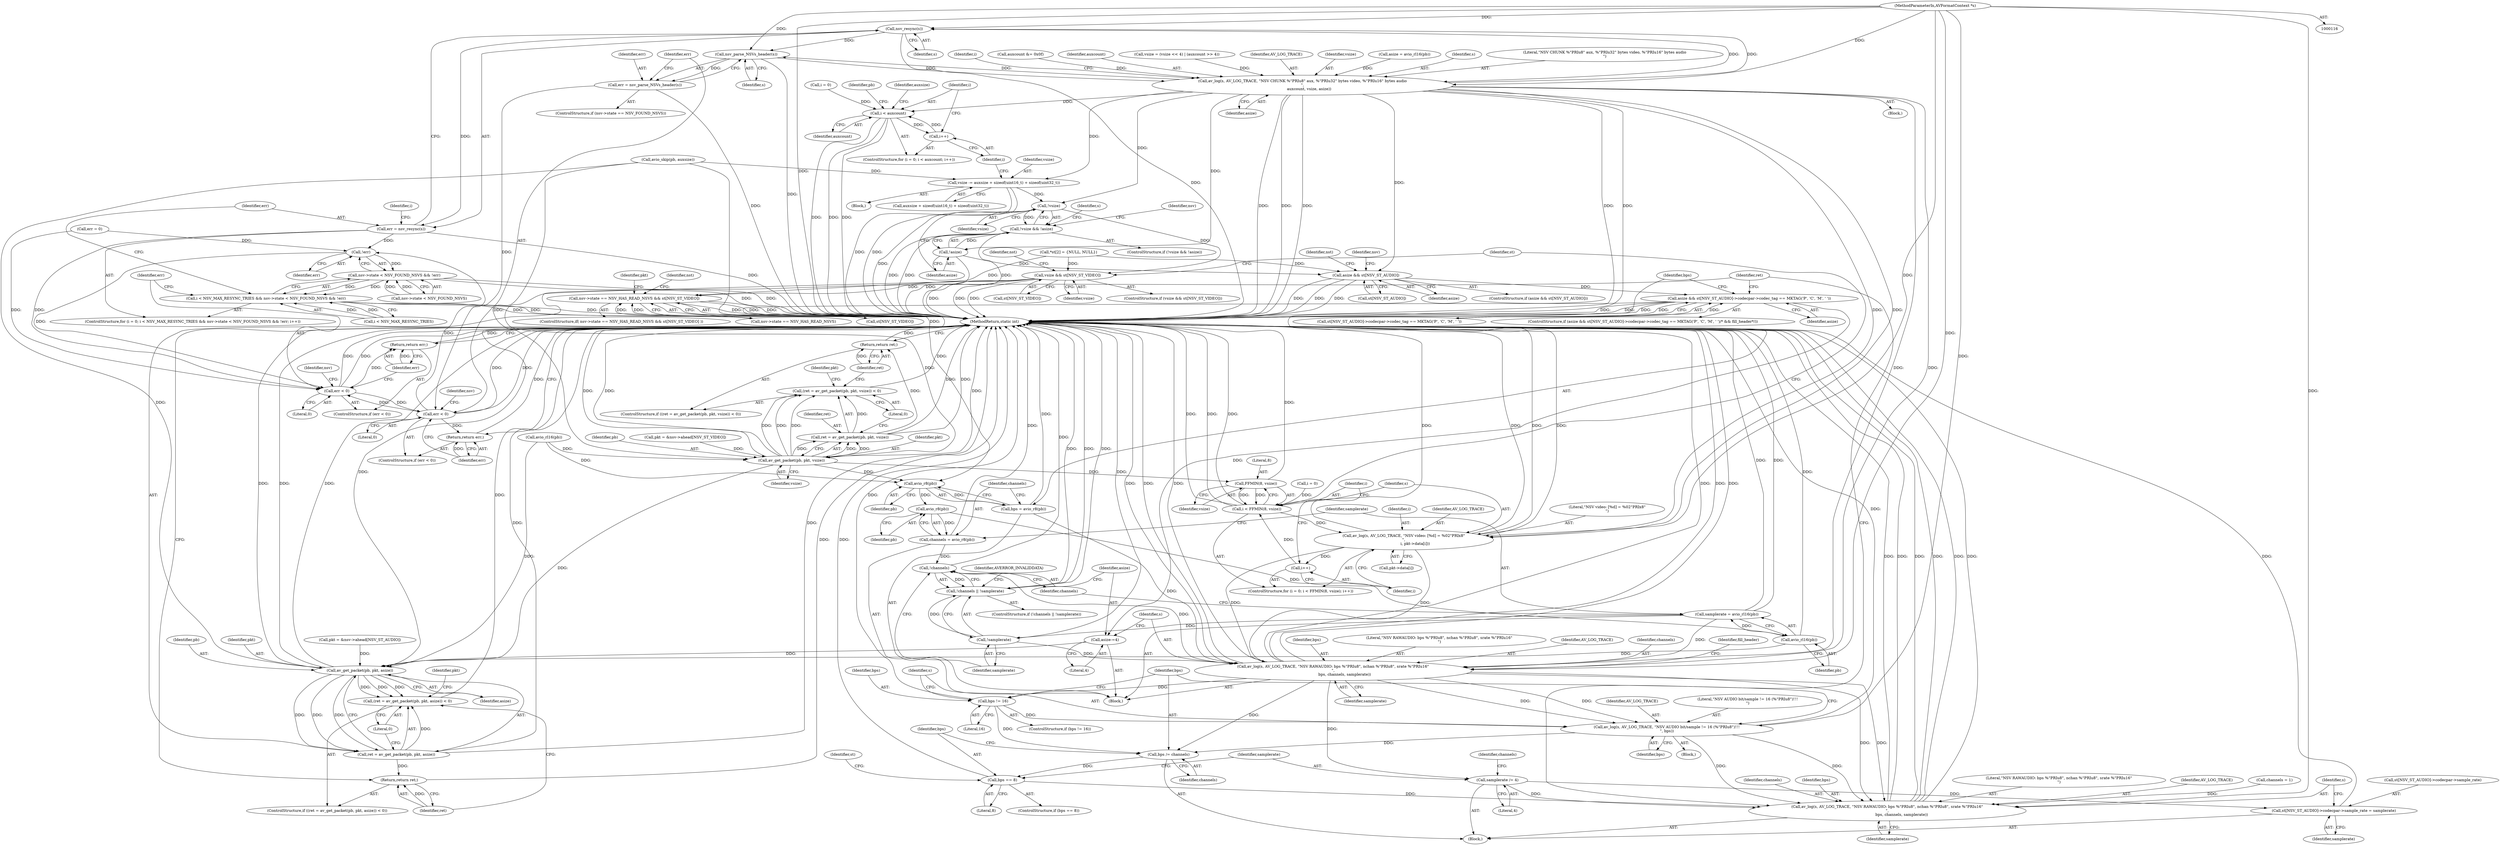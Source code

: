 digraph "0_libav_fe6eea99efac66839052af547426518efd970b24@pointer" {
"1000117" [label="(MethodParameterIn,AVFormatContext *s)"];
"1000193" [label="(Call,nsv_resync(s))"];
"1000191" [label="(Call,err = nsv_resync(s))"];
"1000187" [label="(Call,!err)"];
"1000181" [label="(Call,nsv->state < NSV_FOUND_NSVS && !err)"];
"1000177" [label="(Call,i < NSV_MAX_RESYNC_TRIES && nsv->state < NSV_FOUND_NSVS && !err)"];
"1000196" [label="(Call,err < 0)"];
"1000199" [label="(Return,return err;)"];
"1000212" [label="(Call,err < 0)"];
"1000215" [label="(Return,return err;)"];
"1000209" [label="(Call,nsv_parse_NSVs_header(s))"];
"1000207" [label="(Call,err = nsv_parse_NSVs_header(s))"];
"1000256" [label="(Call,av_log(s, AV_LOG_TRACE, \"NSV CHUNK %\"PRIu8\" aux, %\"PRIu32\" bytes video, %\"PRIu16\" bytes audio\n\",\n           auxcount, vsize, asize))"];
"1000267" [label="(Call,i < auxcount)"];
"1000270" [label="(Call,i++)"];
"1000285" [label="(Call,vsize -= auxsize + sizeof(uint16_t) + sizeof(uint32_t))"];
"1000303" [label="(Call,!vsize)"];
"1000302" [label="(Call,!vsize && !asize)"];
"1000357" [label="(Call,vsize && st[NSV_ST_VIDEO])"];
"1000382" [label="(Call,av_get_packet(pb, pkt, vsize))"];
"1000379" [label="(Call,(ret = av_get_packet(pb, pkt, vsize)) < 0)"];
"1000380" [label="(Call,ret = av_get_packet(pb, pkt, vsize))"];
"1000387" [label="(Return,return ret;)"];
"1000423" [label="(Call,FFMIN(8, vsize))"];
"1000421" [label="(Call,i < FFMIN(8, vsize))"];
"1000428" [label="(Call,av_log(s, AV_LOG_TRACE, \"NSV video: [%d] = %02\"PRIx8\"\n\",\n                   i, pkt->data[i]))"];
"1000426" [label="(Call,i++)"];
"1000517" [label="(Call,av_log(s, AV_LOG_TRACE, \"NSV RAWAUDIO: bps %\"PRIu8\", nchan %\"PRIu8\", srate %\"PRIu16\"\n\",\n                   bps, channels, samplerate))"];
"1000535" [label="(Call,bps != 16)"];
"1000539" [label="(Call,av_log(s, AV_LOG_TRACE, \"NSV AUDIO bit/sample != 16 (%\"PRIu8\")!!!\n\", bps))"];
"1000544" [label="(Call,bps /= channels)"];
"1000548" [label="(Call,bps == 8)"];
"1000584" [label="(Call,av_log(s, AV_LOG_TRACE, \"NSV RAWAUDIO: bps %\"PRIu8\", nchan %\"PRIu8\", srate %\"PRIu16\"\n\",\n                        bps, channels, samplerate))"];
"1000560" [label="(Call,samplerate /= 4)"];
"1000575" [label="(Call,st[NSV_ST_AUDIO]->codecpar->sample_rate = samplerate)"];
"1000496" [label="(Call,avio_r8(pb))"];
"1000494" [label="(Call,bps = avio_r8(pb))"];
"1000500" [label="(Call,avio_r8(pb))"];
"1000498" [label="(Call,channels = avio_r8(pb))"];
"1000508" [label="(Call,!channels)"];
"1000507" [label="(Call,!channels || !samplerate)"];
"1000504" [label="(Call,avio_rl16(pb))"];
"1000502" [label="(Call,samplerate = avio_rl16(pb))"];
"1000510" [label="(Call,!samplerate)"];
"1000595" [label="(Call,av_get_packet(pb, pkt, asize))"];
"1000592" [label="(Call,(ret = av_get_packet(pb, pkt, asize)) < 0)"];
"1000593" [label="(Call,ret = av_get_packet(pb, pkt, asize))"];
"1000600" [label="(Return,return ret;)"];
"1000624" [label="(Call,nsv->state == NSV_HAS_READ_NSVS && st[NSV_ST_VIDEO])"];
"1000305" [label="(Call,!asize)"];
"1000453" [label="(Call,asize && st[NSV_ST_AUDIO])"];
"1000475" [label="(Call,asize && st[NSV_ST_AUDIO]->codecpar->codec_tag == MKTAG('P', 'C', 'M', ' '))"];
"1000514" [label="(Call,asize-=4)"];
"1000212" [label="(Call,err < 0)"];
"1000584" [label="(Call,av_log(s, AV_LOG_TRACE, \"NSV RAWAUDIO: bps %\"PRIu8\", nchan %\"PRIu8\", srate %\"PRIu16\"\n\",\n                        bps, channels, samplerate))"];
"1000426" [label="(Call,i++)"];
"1000209" [label="(Call,nsv_parse_NSVs_header(s))"];
"1000453" [label="(Call,asize && st[NSV_ST_AUDIO])"];
"1000636" [label="(Identifier,pkt)"];
"1000265" [label="(Identifier,i)"];
"1000317" [label="(Identifier,s)"];
"1000384" [label="(Identifier,pkt)"];
"1000310" [label="(Identifier,nsv)"];
"1000208" [label="(Identifier,err)"];
"1000427" [label="(Identifier,i)"];
"1000521" [label="(Identifier,bps)"];
"1000139" [label="(Call,err = 0)"];
"1000494" [label="(Call,bps = avio_r8(pb))"];
"1000253" [label="(Call,auxcount &= 0x0f)"];
"1000601" [label="(Identifier,ret)"];
"1000587" [label="(Literal,\"NSV RAWAUDIO: bps %\"PRIu8\", nchan %\"PRIu8\", srate %\"PRIu16\"\n\")"];
"1000191" [label="(Call,err = nsv_resync(s))"];
"1000357" [label="(Call,vsize && st[NSV_ST_VIDEO])"];
"1000490" [label="(Block,)"];
"1000381" [label="(Identifier,ret)"];
"1000260" [label="(Identifier,auxcount)"];
"1000562" [label="(Literal,4)"];
"1000586" [label="(Identifier,AV_LOG_TRACE)"];
"1000475" [label="(Call,asize && st[NSV_ST_AUDIO]->codecpar->codec_tag == MKTAG('P', 'C', 'M', ' '))"];
"1000133" [label="(Call,*st[2] = {NULL, NULL})"];
"1000244" [label="(Call,vsize = (vsize << 4) | (auxcount >> 4))"];
"1000269" [label="(Identifier,auxcount)"];
"1000197" [label="(Identifier,err)"];
"1000358" [label="(Identifier,vsize)"];
"1000550" [label="(Literal,8)"];
"1000547" [label="(ControlStructure,if (bps == 8))"];
"1000190" [label="(Identifier,i)"];
"1000585" [label="(Identifier,s)"];
"1000275" [label="(Identifier,auxsize)"];
"1000195" [label="(ControlStructure,if (err < 0))"];
"1000258" [label="(Identifier,AV_LOG_TRACE)"];
"1000545" [label="(Identifier,bps)"];
"1000356" [label="(ControlStructure,if (vsize && st[NSV_ST_VIDEO]))"];
"1000201" [label="(ControlStructure,if (nsv->state == NSV_FOUND_NSVS))"];
"1000460" [label="(Identifier,nst)"];
"1000210" [label="(Identifier,s)"];
"1000576" [label="(Call,st[NSV_ST_AUDIO]->codecpar->sample_rate)"];
"1000440" [label="(Identifier,st)"];
"1000564" [label="(Identifier,channels)"];
"1000204" [label="(Identifier,nsv)"];
"1000178" [label="(Call,i < NSV_MAX_RESYNC_TRIES)"];
"1000271" [label="(Identifier,i)"];
"1000598" [label="(Identifier,asize)"];
"1000272" [label="(Block,)"];
"1000546" [label="(Identifier,channels)"];
"1000302" [label="(Call,!vsize && !asize)"];
"1000213" [label="(Identifier,err)"];
"1000117" [label="(MethodParameterIn,AVFormatContext *s)"];
"1000196" [label="(Call,err < 0)"];
"1000386" [label="(Literal,0)"];
"1000496" [label="(Call,avio_r8(pb))"];
"1000193" [label="(Call,nsv_resync(s))"];
"1000385" [label="(Identifier,vsize)"];
"1000510" [label="(Call,!samplerate)"];
"1000563" [label="(Call,channels = 1)"];
"1000501" [label="(Identifier,pb)"];
"1000187" [label="(Call,!err)"];
"1000513" [label="(Identifier,AVERROR_INVALIDDATA)"];
"1000543" [label="(Identifier,bps)"];
"1000261" [label="(Identifier,vsize)"];
"1000421" [label="(Call,i < FFMIN(8, vsize))"];
"1000455" [label="(Call,st[NSV_ST_AUDIO])"];
"1000287" [label="(Call,auxsize + sizeof(uint16_t) + sizeof(uint32_t))"];
"1000515" [label="(Identifier,asize)"];
"1000623" [label="(ControlStructure,if( nsv->state == NSV_HAS_READ_NSVS && st[NSV_ST_VIDEO] ))"];
"1000593" [label="(Call,ret = av_get_packet(pb, pkt, asize))"];
"1000296" [label="(Identifier,pb)"];
"1000215" [label="(Return,return err;)"];
"1000520" [label="(Literal,\"NSV RAWAUDIO: bps %\"PRIu8\", nchan %\"PRIu8\", srate %\"PRIu16\"\n\")"];
"1000270" [label="(Call,i++)"];
"1000181" [label="(Call,nsv->state < NSV_FOUND_NSVS && !err)"];
"1000597" [label="(Identifier,pkt)"];
"1000214" [label="(Literal,0)"];
"1000544" [label="(Call,bps /= channels)"];
"1000199" [label="(Return,return err;)"];
"1000242" [label="(Call,avio_rl16(pb))"];
"1000424" [label="(Literal,8)"];
"1000391" [label="(Identifier,pkt)"];
"1000548" [label="(Call,bps == 8)"];
"1000429" [label="(Identifier,s)"];
"1000177" [label="(Call,i < NSV_MAX_RESYNC_TRIES && nsv->state < NSV_FOUND_NSVS && !err)"];
"1000418" [label="(Call,i = 0)"];
"1000561" [label="(Identifier,samplerate)"];
"1000499" [label="(Identifier,channels)"];
"1000306" [label="(Identifier,asize)"];
"1000624" [label="(Call,nsv->state == NSV_HAS_READ_NSVS && st[NSV_ST_VIDEO])"];
"1000428" [label="(Call,av_log(s, AV_LOG_TRACE, \"NSV video: [%d] = %02\"PRIx8\"\n\",\n                   i, pkt->data[i]))"];
"1000534" [label="(ControlStructure,if (bps != 16))"];
"1000519" [label="(Identifier,AV_LOG_TRACE)"];
"1000595" [label="(Call,av_get_packet(pb, pkt, asize))"];
"1000417" [label="(ControlStructure,for (i = 0; i < FFMIN(8, vsize); i++))"];
"1000194" [label="(Identifier,s)"];
"1000387" [label="(Return,return ret;)"];
"1000431" [label="(Literal,\"NSV video: [%d] = %02\"PRIx8\"\n\")"];
"1000380" [label="(Call,ret = av_get_packet(pb, pkt, vsize))"];
"1000425" [label="(Identifier,vsize)"];
"1000516" [label="(Literal,4)"];
"1000119" [label="(Block,)"];
"1000591" [label="(ControlStructure,if ((ret = av_get_packet(pb, pkt, asize)) < 0))"];
"1000508" [label="(Call,!channels)"];
"1000502" [label="(Call,samplerate = avio_rl16(pb))"];
"1000575" [label="(Call,st[NSV_ST_AUDIO]->codecpar->sample_rate = samplerate)"];
"1000267" [label="(Call,i < auxcount)"];
"1000679" [label="(Identifier,nst)"];
"1000200" [label="(Identifier,err)"];
"1000211" [label="(ControlStructure,if (err < 0))"];
"1000688" [label="(MethodReturn,static int)"];
"1000560" [label="(Call,samplerate /= 4)"];
"1000540" [label="(Identifier,s)"];
"1000379" [label="(Call,(ret = av_get_packet(pb, pkt, vsize)) < 0)"];
"1000583" [label="(Identifier,samplerate)"];
"1000514" [label="(Call,asize-=4)"];
"1000541" [label="(Identifier,AV_LOG_TRACE)"];
"1000422" [label="(Identifier,i)"];
"1000683" [label="(Identifier,nsv)"];
"1000625" [label="(Call,nsv->state == NSV_HAS_READ_NSVS)"];
"1000511" [label="(Identifier,samplerate)"];
"1000498" [label="(Call,channels = avio_r8(pb))"];
"1000522" [label="(Identifier,channels)"];
"1000192" [label="(Identifier,err)"];
"1000240" [label="(Call,asize = avio_rl16(pb))"];
"1000216" [label="(Identifier,err)"];
"1000268" [label="(Identifier,i)"];
"1000383" [label="(Identifier,pb)"];
"1000500" [label="(Call,avio_r8(pb))"];
"1000388" [label="(Identifier,ret)"];
"1000257" [label="(Identifier,s)"];
"1000304" [label="(Identifier,vsize)"];
"1000526" [label="(Block,)"];
"1000198" [label="(Literal,0)"];
"1000259" [label="(Literal,\"NSV CHUNK %\"PRIu8\" aux, %\"PRIu32\" bytes video, %\"PRIu16\" bytes audio\n\")"];
"1000630" [label="(Call,st[NSV_ST_VIDEO])"];
"1000173" [label="(ControlStructure,for (i = 0; i < NSV_MAX_RESYNC_TRIES && nsv->state < NSV_FOUND_NSVS && !err; i++))"];
"1000538" [label="(Block,)"];
"1000474" [label="(ControlStructure,if (asize && st[NSV_ST_AUDIO]->codecpar->codec_tag == MKTAG('P', 'C', 'M', ' ')/* && fill_header*/))"];
"1000301" [label="(ControlStructure,if (!vsize && !asize))"];
"1000466" [label="(Call,pkt = &nsv->ahead[NSV_ST_AUDIO])"];
"1000599" [label="(Literal,0)"];
"1000378" [label="(ControlStructure,if ((ret = av_get_packet(pb, pkt, vsize)) < 0))"];
"1000263" [label="(ControlStructure,for (i = 0; i < auxcount; i++))"];
"1000433" [label="(Call,pkt->data[i])"];
"1000221" [label="(Identifier,nsv)"];
"1000382" [label="(Call,av_get_packet(pb, pkt, vsize))"];
"1000549" [label="(Identifier,bps)"];
"1000262" [label="(Identifier,asize)"];
"1000285" [label="(Call,vsize -= auxsize + sizeof(uint16_t) + sizeof(uint32_t))"];
"1000506" [label="(ControlStructure,if (!channels || !samplerate))"];
"1000594" [label="(Identifier,ret)"];
"1000523" [label="(Identifier,samplerate)"];
"1000542" [label="(Literal,\"NSV AUDIO bit/sample != 16 (%\"PRIu8\")!!!\n\")"];
"1000505" [label="(Identifier,pb)"];
"1000188" [label="(Identifier,err)"];
"1000256" [label="(Call,av_log(s, AV_LOG_TRACE, \"NSV CHUNK %\"PRIu8\" aux, %\"PRIu32\" bytes video, %\"PRIu16\" bytes audio\n\",\n           auxcount, vsize, asize))"];
"1000303" [label="(Call,!vsize)"];
"1000600" [label="(Return,return ret;)"];
"1000370" [label="(Call,pkt = &nsv->ahead[NSV_ST_VIDEO])"];
"1000517" [label="(Call,av_log(s, AV_LOG_TRACE, \"NSV RAWAUDIO: bps %\"PRIu8\", nchan %\"PRIu8\", srate %\"PRIu16\"\n\",\n                   bps, channels, samplerate))"];
"1000535" [label="(Call,bps != 16)"];
"1000590" [label="(Identifier,samplerate)"];
"1000476" [label="(Identifier,asize)"];
"1000477" [label="(Call,st[NSV_ST_AUDIO]->codecpar->codec_tag == MKTAG('P', 'C', 'M', ' '))"];
"1000282" [label="(Call,avio_skip(pb, auxsize))"];
"1000182" [label="(Call,nsv->state < NSV_FOUND_NSVS)"];
"1000495" [label="(Identifier,bps)"];
"1000286" [label="(Identifier,vsize)"];
"1000537" [label="(Literal,16)"];
"1000423" [label="(Call,FFMIN(8, vsize))"];
"1000518" [label="(Identifier,s)"];
"1000454" [label="(Identifier,asize)"];
"1000536" [label="(Identifier,bps)"];
"1000596" [label="(Identifier,pb)"];
"1000589" [label="(Identifier,channels)"];
"1000509" [label="(Identifier,channels)"];
"1000497" [label="(Identifier,pb)"];
"1000264" [label="(Call,i = 0)"];
"1000432" [label="(Identifier,i)"];
"1000588" [label="(Identifier,bps)"];
"1000207" [label="(Call,err = nsv_parse_NSVs_header(s))"];
"1000452" [label="(ControlStructure,if (asize && st[NSV_ST_AUDIO]))"];
"1000364" [label="(Identifier,nst)"];
"1000507" [label="(Call,!channels || !samplerate)"];
"1000525" [label="(Identifier,fill_header)"];
"1000359" [label="(Call,st[NSV_ST_VIDEO])"];
"1000592" [label="(Call,(ret = av_get_packet(pb, pkt, asize)) < 0)"];
"1000604" [label="(Identifier,pkt)"];
"1000555" [label="(Identifier,st)"];
"1000305" [label="(Call,!asize)"];
"1000430" [label="(Identifier,AV_LOG_TRACE)"];
"1000503" [label="(Identifier,samplerate)"];
"1000539" [label="(Call,av_log(s, AV_LOG_TRACE, \"NSV AUDIO bit/sample != 16 (%\"PRIu8\")!!!\n\", bps))"];
"1000504" [label="(Call,avio_rl16(pb))"];
"1000117" -> "1000116"  [label="AST: "];
"1000117" -> "1000688"  [label="DDG: "];
"1000117" -> "1000193"  [label="DDG: "];
"1000117" -> "1000209"  [label="DDG: "];
"1000117" -> "1000256"  [label="DDG: "];
"1000117" -> "1000428"  [label="DDG: "];
"1000117" -> "1000517"  [label="DDG: "];
"1000117" -> "1000539"  [label="DDG: "];
"1000117" -> "1000584"  [label="DDG: "];
"1000193" -> "1000191"  [label="AST: "];
"1000193" -> "1000194"  [label="CFG: "];
"1000194" -> "1000193"  [label="AST: "];
"1000191" -> "1000193"  [label="CFG: "];
"1000193" -> "1000688"  [label="DDG: "];
"1000193" -> "1000191"  [label="DDG: "];
"1000256" -> "1000193"  [label="DDG: "];
"1000193" -> "1000209"  [label="DDG: "];
"1000193" -> "1000256"  [label="DDG: "];
"1000191" -> "1000173"  [label="AST: "];
"1000192" -> "1000191"  [label="AST: "];
"1000190" -> "1000191"  [label="CFG: "];
"1000191" -> "1000688"  [label="DDG: "];
"1000191" -> "1000187"  [label="DDG: "];
"1000191" -> "1000196"  [label="DDG: "];
"1000187" -> "1000181"  [label="AST: "];
"1000187" -> "1000188"  [label="CFG: "];
"1000188" -> "1000187"  [label="AST: "];
"1000181" -> "1000187"  [label="CFG: "];
"1000187" -> "1000181"  [label="DDG: "];
"1000139" -> "1000187"  [label="DDG: "];
"1000212" -> "1000187"  [label="DDG: "];
"1000187" -> "1000196"  [label="DDG: "];
"1000181" -> "1000177"  [label="AST: "];
"1000181" -> "1000182"  [label="CFG: "];
"1000182" -> "1000181"  [label="AST: "];
"1000177" -> "1000181"  [label="CFG: "];
"1000181" -> "1000688"  [label="DDG: "];
"1000181" -> "1000688"  [label="DDG: "];
"1000181" -> "1000177"  [label="DDG: "];
"1000181" -> "1000177"  [label="DDG: "];
"1000182" -> "1000181"  [label="DDG: "];
"1000182" -> "1000181"  [label="DDG: "];
"1000177" -> "1000173"  [label="AST: "];
"1000177" -> "1000178"  [label="CFG: "];
"1000178" -> "1000177"  [label="AST: "];
"1000192" -> "1000177"  [label="CFG: "];
"1000197" -> "1000177"  [label="CFG: "];
"1000177" -> "1000688"  [label="DDG: "];
"1000177" -> "1000688"  [label="DDG: "];
"1000177" -> "1000688"  [label="DDG: "];
"1000178" -> "1000177"  [label="DDG: "];
"1000178" -> "1000177"  [label="DDG: "];
"1000196" -> "1000195"  [label="AST: "];
"1000196" -> "1000198"  [label="CFG: "];
"1000197" -> "1000196"  [label="AST: "];
"1000198" -> "1000196"  [label="AST: "];
"1000200" -> "1000196"  [label="CFG: "];
"1000204" -> "1000196"  [label="CFG: "];
"1000196" -> "1000688"  [label="DDG: "];
"1000196" -> "1000688"  [label="DDG: "];
"1000139" -> "1000196"  [label="DDG: "];
"1000212" -> "1000196"  [label="DDG: "];
"1000196" -> "1000199"  [label="DDG: "];
"1000196" -> "1000212"  [label="DDG: "];
"1000199" -> "1000195"  [label="AST: "];
"1000199" -> "1000200"  [label="CFG: "];
"1000200" -> "1000199"  [label="AST: "];
"1000688" -> "1000199"  [label="CFG: "];
"1000199" -> "1000688"  [label="DDG: "];
"1000200" -> "1000199"  [label="DDG: "];
"1000212" -> "1000211"  [label="AST: "];
"1000212" -> "1000214"  [label="CFG: "];
"1000213" -> "1000212"  [label="AST: "];
"1000214" -> "1000212"  [label="AST: "];
"1000216" -> "1000212"  [label="CFG: "];
"1000221" -> "1000212"  [label="CFG: "];
"1000212" -> "1000688"  [label="DDG: "];
"1000212" -> "1000688"  [label="DDG: "];
"1000207" -> "1000212"  [label="DDG: "];
"1000212" -> "1000215"  [label="DDG: "];
"1000215" -> "1000211"  [label="AST: "];
"1000215" -> "1000216"  [label="CFG: "];
"1000216" -> "1000215"  [label="AST: "];
"1000688" -> "1000215"  [label="CFG: "];
"1000215" -> "1000688"  [label="DDG: "];
"1000216" -> "1000215"  [label="DDG: "];
"1000209" -> "1000207"  [label="AST: "];
"1000209" -> "1000210"  [label="CFG: "];
"1000210" -> "1000209"  [label="AST: "];
"1000207" -> "1000209"  [label="CFG: "];
"1000209" -> "1000688"  [label="DDG: "];
"1000209" -> "1000207"  [label="DDG: "];
"1000256" -> "1000209"  [label="DDG: "];
"1000209" -> "1000256"  [label="DDG: "];
"1000207" -> "1000201"  [label="AST: "];
"1000208" -> "1000207"  [label="AST: "];
"1000213" -> "1000207"  [label="CFG: "];
"1000207" -> "1000688"  [label="DDG: "];
"1000256" -> "1000119"  [label="AST: "];
"1000256" -> "1000262"  [label="CFG: "];
"1000257" -> "1000256"  [label="AST: "];
"1000258" -> "1000256"  [label="AST: "];
"1000259" -> "1000256"  [label="AST: "];
"1000260" -> "1000256"  [label="AST: "];
"1000261" -> "1000256"  [label="AST: "];
"1000262" -> "1000256"  [label="AST: "];
"1000265" -> "1000256"  [label="CFG: "];
"1000256" -> "1000688"  [label="DDG: "];
"1000256" -> "1000688"  [label="DDG: "];
"1000256" -> "1000688"  [label="DDG: "];
"1000256" -> "1000688"  [label="DDG: "];
"1000256" -> "1000688"  [label="DDG: "];
"1000253" -> "1000256"  [label="DDG: "];
"1000244" -> "1000256"  [label="DDG: "];
"1000240" -> "1000256"  [label="DDG: "];
"1000256" -> "1000267"  [label="DDG: "];
"1000256" -> "1000285"  [label="DDG: "];
"1000256" -> "1000303"  [label="DDG: "];
"1000256" -> "1000305"  [label="DDG: "];
"1000256" -> "1000428"  [label="DDG: "];
"1000256" -> "1000428"  [label="DDG: "];
"1000256" -> "1000453"  [label="DDG: "];
"1000256" -> "1000517"  [label="DDG: "];
"1000256" -> "1000517"  [label="DDG: "];
"1000267" -> "1000263"  [label="AST: "];
"1000267" -> "1000269"  [label="CFG: "];
"1000268" -> "1000267"  [label="AST: "];
"1000269" -> "1000267"  [label="AST: "];
"1000275" -> "1000267"  [label="CFG: "];
"1000296" -> "1000267"  [label="CFG: "];
"1000267" -> "1000688"  [label="DDG: "];
"1000267" -> "1000688"  [label="DDG: "];
"1000267" -> "1000688"  [label="DDG: "];
"1000264" -> "1000267"  [label="DDG: "];
"1000270" -> "1000267"  [label="DDG: "];
"1000267" -> "1000270"  [label="DDG: "];
"1000270" -> "1000263"  [label="AST: "];
"1000270" -> "1000271"  [label="CFG: "];
"1000271" -> "1000270"  [label="AST: "];
"1000268" -> "1000270"  [label="CFG: "];
"1000285" -> "1000272"  [label="AST: "];
"1000285" -> "1000287"  [label="CFG: "];
"1000286" -> "1000285"  [label="AST: "];
"1000287" -> "1000285"  [label="AST: "];
"1000271" -> "1000285"  [label="CFG: "];
"1000285" -> "1000688"  [label="DDG: "];
"1000285" -> "1000688"  [label="DDG: "];
"1000282" -> "1000285"  [label="DDG: "];
"1000285" -> "1000303"  [label="DDG: "];
"1000303" -> "1000302"  [label="AST: "];
"1000303" -> "1000304"  [label="CFG: "];
"1000304" -> "1000303"  [label="AST: "];
"1000306" -> "1000303"  [label="CFG: "];
"1000302" -> "1000303"  [label="CFG: "];
"1000303" -> "1000688"  [label="DDG: "];
"1000303" -> "1000302"  [label="DDG: "];
"1000303" -> "1000357"  [label="DDG: "];
"1000302" -> "1000301"  [label="AST: "];
"1000302" -> "1000305"  [label="CFG: "];
"1000305" -> "1000302"  [label="AST: "];
"1000310" -> "1000302"  [label="CFG: "];
"1000317" -> "1000302"  [label="CFG: "];
"1000302" -> "1000688"  [label="DDG: "];
"1000302" -> "1000688"  [label="DDG: "];
"1000302" -> "1000688"  [label="DDG: "];
"1000305" -> "1000302"  [label="DDG: "];
"1000357" -> "1000356"  [label="AST: "];
"1000357" -> "1000358"  [label="CFG: "];
"1000357" -> "1000359"  [label="CFG: "];
"1000358" -> "1000357"  [label="AST: "];
"1000359" -> "1000357"  [label="AST: "];
"1000364" -> "1000357"  [label="CFG: "];
"1000440" -> "1000357"  [label="CFG: "];
"1000357" -> "1000688"  [label="DDG: "];
"1000357" -> "1000688"  [label="DDG: "];
"1000357" -> "1000688"  [label="DDG: "];
"1000133" -> "1000357"  [label="DDG: "];
"1000357" -> "1000382"  [label="DDG: "];
"1000357" -> "1000624"  [label="DDG: "];
"1000382" -> "1000380"  [label="AST: "];
"1000382" -> "1000385"  [label="CFG: "];
"1000383" -> "1000382"  [label="AST: "];
"1000384" -> "1000382"  [label="AST: "];
"1000385" -> "1000382"  [label="AST: "];
"1000380" -> "1000382"  [label="CFG: "];
"1000382" -> "1000688"  [label="DDG: "];
"1000382" -> "1000688"  [label="DDG: "];
"1000382" -> "1000688"  [label="DDG: "];
"1000382" -> "1000379"  [label="DDG: "];
"1000382" -> "1000379"  [label="DDG: "];
"1000382" -> "1000379"  [label="DDG: "];
"1000382" -> "1000380"  [label="DDG: "];
"1000382" -> "1000380"  [label="DDG: "];
"1000382" -> "1000380"  [label="DDG: "];
"1000282" -> "1000382"  [label="DDG: "];
"1000242" -> "1000382"  [label="DDG: "];
"1000370" -> "1000382"  [label="DDG: "];
"1000382" -> "1000423"  [label="DDG: "];
"1000382" -> "1000496"  [label="DDG: "];
"1000382" -> "1000595"  [label="DDG: "];
"1000379" -> "1000378"  [label="AST: "];
"1000379" -> "1000386"  [label="CFG: "];
"1000380" -> "1000379"  [label="AST: "];
"1000386" -> "1000379"  [label="AST: "];
"1000388" -> "1000379"  [label="CFG: "];
"1000391" -> "1000379"  [label="CFG: "];
"1000379" -> "1000688"  [label="DDG: "];
"1000380" -> "1000379"  [label="DDG: "];
"1000381" -> "1000380"  [label="AST: "];
"1000386" -> "1000380"  [label="CFG: "];
"1000380" -> "1000688"  [label="DDG: "];
"1000380" -> "1000688"  [label="DDG: "];
"1000380" -> "1000387"  [label="DDG: "];
"1000387" -> "1000378"  [label="AST: "];
"1000387" -> "1000388"  [label="CFG: "];
"1000388" -> "1000387"  [label="AST: "];
"1000688" -> "1000387"  [label="CFG: "];
"1000387" -> "1000688"  [label="DDG: "];
"1000388" -> "1000387"  [label="DDG: "];
"1000423" -> "1000421"  [label="AST: "];
"1000423" -> "1000425"  [label="CFG: "];
"1000424" -> "1000423"  [label="AST: "];
"1000425" -> "1000423"  [label="AST: "];
"1000421" -> "1000423"  [label="CFG: "];
"1000423" -> "1000688"  [label="DDG: "];
"1000423" -> "1000421"  [label="DDG: "];
"1000423" -> "1000421"  [label="DDG: "];
"1000421" -> "1000417"  [label="AST: "];
"1000422" -> "1000421"  [label="AST: "];
"1000429" -> "1000421"  [label="CFG: "];
"1000440" -> "1000421"  [label="CFG: "];
"1000421" -> "1000688"  [label="DDG: "];
"1000421" -> "1000688"  [label="DDG: "];
"1000421" -> "1000688"  [label="DDG: "];
"1000426" -> "1000421"  [label="DDG: "];
"1000418" -> "1000421"  [label="DDG: "];
"1000421" -> "1000428"  [label="DDG: "];
"1000428" -> "1000417"  [label="AST: "];
"1000428" -> "1000433"  [label="CFG: "];
"1000429" -> "1000428"  [label="AST: "];
"1000430" -> "1000428"  [label="AST: "];
"1000431" -> "1000428"  [label="AST: "];
"1000432" -> "1000428"  [label="AST: "];
"1000433" -> "1000428"  [label="AST: "];
"1000427" -> "1000428"  [label="CFG: "];
"1000428" -> "1000688"  [label="DDG: "];
"1000428" -> "1000688"  [label="DDG: "];
"1000428" -> "1000688"  [label="DDG: "];
"1000428" -> "1000688"  [label="DDG: "];
"1000428" -> "1000426"  [label="DDG: "];
"1000428" -> "1000517"  [label="DDG: "];
"1000428" -> "1000517"  [label="DDG: "];
"1000426" -> "1000417"  [label="AST: "];
"1000426" -> "1000427"  [label="CFG: "];
"1000427" -> "1000426"  [label="AST: "];
"1000422" -> "1000426"  [label="CFG: "];
"1000517" -> "1000490"  [label="AST: "];
"1000517" -> "1000523"  [label="CFG: "];
"1000518" -> "1000517"  [label="AST: "];
"1000519" -> "1000517"  [label="AST: "];
"1000520" -> "1000517"  [label="AST: "];
"1000521" -> "1000517"  [label="AST: "];
"1000522" -> "1000517"  [label="AST: "];
"1000523" -> "1000517"  [label="AST: "];
"1000525" -> "1000517"  [label="CFG: "];
"1000517" -> "1000688"  [label="DDG: "];
"1000517" -> "1000688"  [label="DDG: "];
"1000517" -> "1000688"  [label="DDG: "];
"1000517" -> "1000688"  [label="DDG: "];
"1000517" -> "1000688"  [label="DDG: "];
"1000517" -> "1000688"  [label="DDG: "];
"1000494" -> "1000517"  [label="DDG: "];
"1000508" -> "1000517"  [label="DDG: "];
"1000502" -> "1000517"  [label="DDG: "];
"1000510" -> "1000517"  [label="DDG: "];
"1000517" -> "1000535"  [label="DDG: "];
"1000517" -> "1000539"  [label="DDG: "];
"1000517" -> "1000539"  [label="DDG: "];
"1000517" -> "1000544"  [label="DDG: "];
"1000517" -> "1000560"  [label="DDG: "];
"1000517" -> "1000584"  [label="DDG: "];
"1000517" -> "1000584"  [label="DDG: "];
"1000535" -> "1000534"  [label="AST: "];
"1000535" -> "1000537"  [label="CFG: "];
"1000536" -> "1000535"  [label="AST: "];
"1000537" -> "1000535"  [label="AST: "];
"1000540" -> "1000535"  [label="CFG: "];
"1000545" -> "1000535"  [label="CFG: "];
"1000535" -> "1000688"  [label="DDG: "];
"1000535" -> "1000539"  [label="DDG: "];
"1000535" -> "1000544"  [label="DDG: "];
"1000539" -> "1000538"  [label="AST: "];
"1000539" -> "1000543"  [label="CFG: "];
"1000540" -> "1000539"  [label="AST: "];
"1000541" -> "1000539"  [label="AST: "];
"1000542" -> "1000539"  [label="AST: "];
"1000543" -> "1000539"  [label="AST: "];
"1000545" -> "1000539"  [label="CFG: "];
"1000539" -> "1000688"  [label="DDG: "];
"1000539" -> "1000544"  [label="DDG: "];
"1000539" -> "1000584"  [label="DDG: "];
"1000539" -> "1000584"  [label="DDG: "];
"1000544" -> "1000526"  [label="AST: "];
"1000544" -> "1000546"  [label="CFG: "];
"1000545" -> "1000544"  [label="AST: "];
"1000546" -> "1000544"  [label="AST: "];
"1000549" -> "1000544"  [label="CFG: "];
"1000544" -> "1000548"  [label="DDG: "];
"1000548" -> "1000547"  [label="AST: "];
"1000548" -> "1000550"  [label="CFG: "];
"1000549" -> "1000548"  [label="AST: "];
"1000550" -> "1000548"  [label="AST: "];
"1000555" -> "1000548"  [label="CFG: "];
"1000561" -> "1000548"  [label="CFG: "];
"1000548" -> "1000688"  [label="DDG: "];
"1000548" -> "1000584"  [label="DDG: "];
"1000584" -> "1000526"  [label="AST: "];
"1000584" -> "1000590"  [label="CFG: "];
"1000585" -> "1000584"  [label="AST: "];
"1000586" -> "1000584"  [label="AST: "];
"1000587" -> "1000584"  [label="AST: "];
"1000588" -> "1000584"  [label="AST: "];
"1000589" -> "1000584"  [label="AST: "];
"1000590" -> "1000584"  [label="AST: "];
"1000594" -> "1000584"  [label="CFG: "];
"1000584" -> "1000688"  [label="DDG: "];
"1000584" -> "1000688"  [label="DDG: "];
"1000584" -> "1000688"  [label="DDG: "];
"1000584" -> "1000688"  [label="DDG: "];
"1000584" -> "1000688"  [label="DDG: "];
"1000584" -> "1000688"  [label="DDG: "];
"1000563" -> "1000584"  [label="DDG: "];
"1000560" -> "1000584"  [label="DDG: "];
"1000560" -> "1000526"  [label="AST: "];
"1000560" -> "1000562"  [label="CFG: "];
"1000561" -> "1000560"  [label="AST: "];
"1000562" -> "1000560"  [label="AST: "];
"1000564" -> "1000560"  [label="CFG: "];
"1000560" -> "1000575"  [label="DDG: "];
"1000575" -> "1000526"  [label="AST: "];
"1000575" -> "1000583"  [label="CFG: "];
"1000576" -> "1000575"  [label="AST: "];
"1000583" -> "1000575"  [label="AST: "];
"1000585" -> "1000575"  [label="CFG: "];
"1000575" -> "1000688"  [label="DDG: "];
"1000496" -> "1000494"  [label="AST: "];
"1000496" -> "1000497"  [label="CFG: "];
"1000497" -> "1000496"  [label="AST: "];
"1000494" -> "1000496"  [label="CFG: "];
"1000496" -> "1000494"  [label="DDG: "];
"1000282" -> "1000496"  [label="DDG: "];
"1000242" -> "1000496"  [label="DDG: "];
"1000496" -> "1000500"  [label="DDG: "];
"1000494" -> "1000490"  [label="AST: "];
"1000495" -> "1000494"  [label="AST: "];
"1000499" -> "1000494"  [label="CFG: "];
"1000494" -> "1000688"  [label="DDG: "];
"1000500" -> "1000498"  [label="AST: "];
"1000500" -> "1000501"  [label="CFG: "];
"1000501" -> "1000500"  [label="AST: "];
"1000498" -> "1000500"  [label="CFG: "];
"1000500" -> "1000498"  [label="DDG: "];
"1000500" -> "1000504"  [label="DDG: "];
"1000498" -> "1000490"  [label="AST: "];
"1000499" -> "1000498"  [label="AST: "];
"1000503" -> "1000498"  [label="CFG: "];
"1000498" -> "1000688"  [label="DDG: "];
"1000498" -> "1000508"  [label="DDG: "];
"1000508" -> "1000507"  [label="AST: "];
"1000508" -> "1000509"  [label="CFG: "];
"1000509" -> "1000508"  [label="AST: "];
"1000511" -> "1000508"  [label="CFG: "];
"1000507" -> "1000508"  [label="CFG: "];
"1000508" -> "1000688"  [label="DDG: "];
"1000508" -> "1000507"  [label="DDG: "];
"1000507" -> "1000506"  [label="AST: "];
"1000507" -> "1000510"  [label="CFG: "];
"1000510" -> "1000507"  [label="AST: "];
"1000513" -> "1000507"  [label="CFG: "];
"1000515" -> "1000507"  [label="CFG: "];
"1000507" -> "1000688"  [label="DDG: "];
"1000507" -> "1000688"  [label="DDG: "];
"1000507" -> "1000688"  [label="DDG: "];
"1000510" -> "1000507"  [label="DDG: "];
"1000504" -> "1000502"  [label="AST: "];
"1000504" -> "1000505"  [label="CFG: "];
"1000505" -> "1000504"  [label="AST: "];
"1000502" -> "1000504"  [label="CFG: "];
"1000504" -> "1000688"  [label="DDG: "];
"1000504" -> "1000502"  [label="DDG: "];
"1000504" -> "1000595"  [label="DDG: "];
"1000502" -> "1000490"  [label="AST: "];
"1000503" -> "1000502"  [label="AST: "];
"1000509" -> "1000502"  [label="CFG: "];
"1000502" -> "1000688"  [label="DDG: "];
"1000502" -> "1000688"  [label="DDG: "];
"1000502" -> "1000510"  [label="DDG: "];
"1000510" -> "1000511"  [label="CFG: "];
"1000511" -> "1000510"  [label="AST: "];
"1000510" -> "1000688"  [label="DDG: "];
"1000595" -> "1000593"  [label="AST: "];
"1000595" -> "1000598"  [label="CFG: "];
"1000596" -> "1000595"  [label="AST: "];
"1000597" -> "1000595"  [label="AST: "];
"1000598" -> "1000595"  [label="AST: "];
"1000593" -> "1000595"  [label="CFG: "];
"1000595" -> "1000688"  [label="DDG: "];
"1000595" -> "1000688"  [label="DDG: "];
"1000595" -> "1000688"  [label="DDG: "];
"1000595" -> "1000592"  [label="DDG: "];
"1000595" -> "1000592"  [label="DDG: "];
"1000595" -> "1000592"  [label="DDG: "];
"1000595" -> "1000593"  [label="DDG: "];
"1000595" -> "1000593"  [label="DDG: "];
"1000595" -> "1000593"  [label="DDG: "];
"1000282" -> "1000595"  [label="DDG: "];
"1000242" -> "1000595"  [label="DDG: "];
"1000466" -> "1000595"  [label="DDG: "];
"1000475" -> "1000595"  [label="DDG: "];
"1000514" -> "1000595"  [label="DDG: "];
"1000592" -> "1000591"  [label="AST: "];
"1000592" -> "1000599"  [label="CFG: "];
"1000593" -> "1000592"  [label="AST: "];
"1000599" -> "1000592"  [label="AST: "];
"1000601" -> "1000592"  [label="CFG: "];
"1000604" -> "1000592"  [label="CFG: "];
"1000592" -> "1000688"  [label="DDG: "];
"1000593" -> "1000592"  [label="DDG: "];
"1000594" -> "1000593"  [label="AST: "];
"1000599" -> "1000593"  [label="CFG: "];
"1000593" -> "1000688"  [label="DDG: "];
"1000593" -> "1000688"  [label="DDG: "];
"1000593" -> "1000600"  [label="DDG: "];
"1000600" -> "1000591"  [label="AST: "];
"1000600" -> "1000601"  [label="CFG: "];
"1000601" -> "1000600"  [label="AST: "];
"1000688" -> "1000600"  [label="CFG: "];
"1000600" -> "1000688"  [label="DDG: "];
"1000601" -> "1000600"  [label="DDG: "];
"1000624" -> "1000623"  [label="AST: "];
"1000624" -> "1000625"  [label="CFG: "];
"1000624" -> "1000630"  [label="CFG: "];
"1000625" -> "1000624"  [label="AST: "];
"1000630" -> "1000624"  [label="AST: "];
"1000636" -> "1000624"  [label="CFG: "];
"1000679" -> "1000624"  [label="CFG: "];
"1000624" -> "1000688"  [label="DDG: "];
"1000624" -> "1000688"  [label="DDG: "];
"1000624" -> "1000688"  [label="DDG: "];
"1000625" -> "1000624"  [label="DDG: "];
"1000625" -> "1000624"  [label="DDG: "];
"1000133" -> "1000624"  [label="DDG: "];
"1000305" -> "1000306"  [label="CFG: "];
"1000306" -> "1000305"  [label="AST: "];
"1000305" -> "1000688"  [label="DDG: "];
"1000305" -> "1000453"  [label="DDG: "];
"1000453" -> "1000452"  [label="AST: "];
"1000453" -> "1000454"  [label="CFG: "];
"1000453" -> "1000455"  [label="CFG: "];
"1000454" -> "1000453"  [label="AST: "];
"1000455" -> "1000453"  [label="AST: "];
"1000460" -> "1000453"  [label="CFG: "];
"1000683" -> "1000453"  [label="CFG: "];
"1000453" -> "1000688"  [label="DDG: "];
"1000453" -> "1000688"  [label="DDG: "];
"1000453" -> "1000688"  [label="DDG: "];
"1000133" -> "1000453"  [label="DDG: "];
"1000453" -> "1000475"  [label="DDG: "];
"1000475" -> "1000474"  [label="AST: "];
"1000475" -> "1000476"  [label="CFG: "];
"1000475" -> "1000477"  [label="CFG: "];
"1000476" -> "1000475"  [label="AST: "];
"1000477" -> "1000475"  [label="AST: "];
"1000495" -> "1000475"  [label="CFG: "];
"1000594" -> "1000475"  [label="CFG: "];
"1000475" -> "1000688"  [label="DDG: "];
"1000475" -> "1000688"  [label="DDG: "];
"1000475" -> "1000688"  [label="DDG: "];
"1000477" -> "1000475"  [label="DDG: "];
"1000477" -> "1000475"  [label="DDG: "];
"1000475" -> "1000514"  [label="DDG: "];
"1000514" -> "1000490"  [label="AST: "];
"1000514" -> "1000516"  [label="CFG: "];
"1000515" -> "1000514"  [label="AST: "];
"1000516" -> "1000514"  [label="AST: "];
"1000518" -> "1000514"  [label="CFG: "];
}
